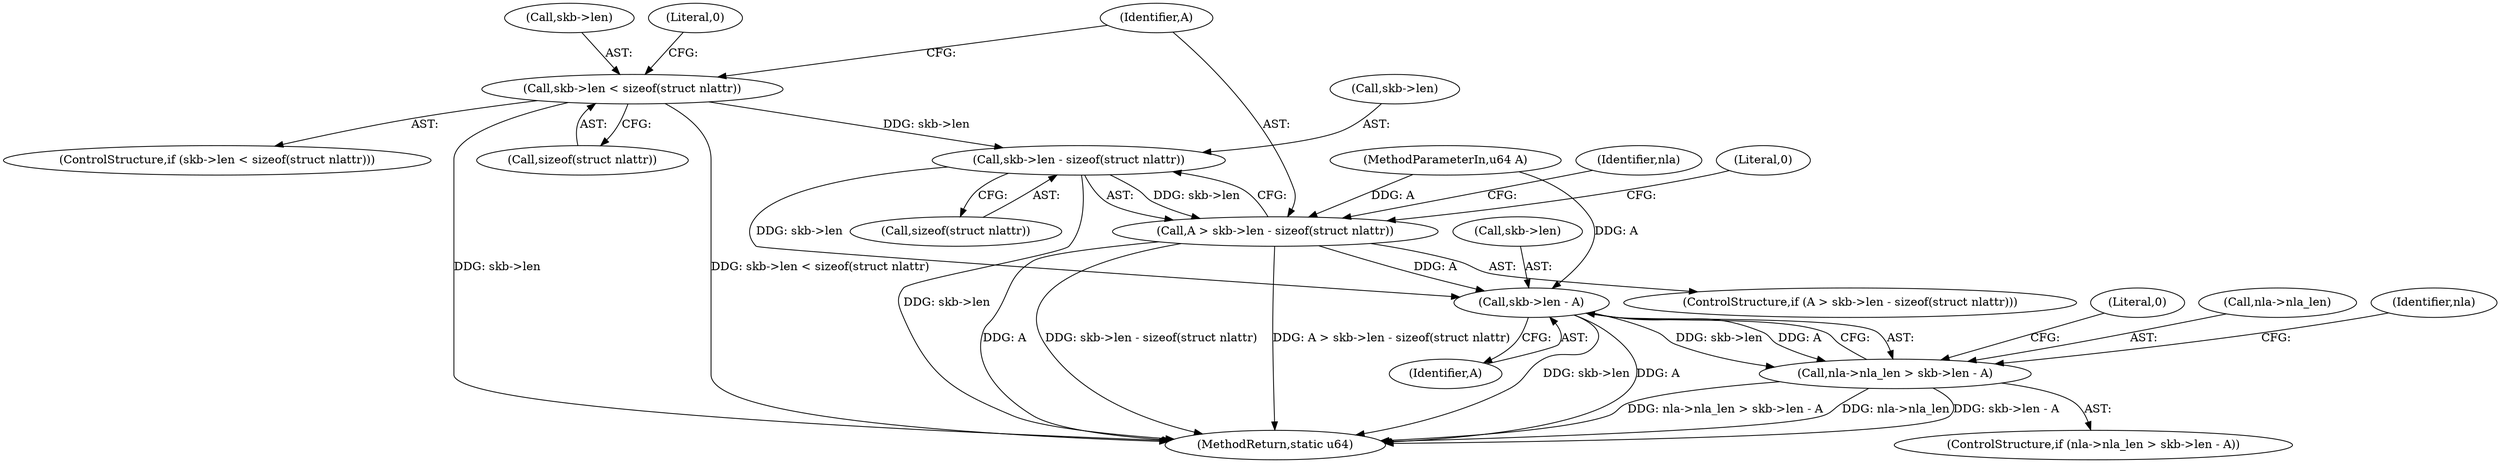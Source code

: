 digraph "0_linux_05ab8f2647e4221cbdb3856dd7d32bd5407316b3_0@API" {
"1000133" [label="(Call,skb->len - sizeof(struct nlattr))"];
"1000122" [label="(Call,skb->len < sizeof(struct nlattr))"];
"1000131" [label="(Call,A > skb->len - sizeof(struct nlattr))"];
"1000156" [label="(Call,skb->len - A)"];
"1000152" [label="(Call,nla->nla_len > skb->len - A)"];
"1000157" [label="(Call,skb->len)"];
"1000162" [label="(Literal,0)"];
"1000142" [label="(Identifier,nla)"];
"1000140" [label="(Literal,0)"];
"1000153" [label="(Call,nla->nla_len)"];
"1000156" [label="(Call,skb->len - A)"];
"1000123" [label="(Call,skb->len)"];
"1000129" [label="(Literal,0)"];
"1000151" [label="(ControlStructure,if (nla->nla_len > skb->len - A))"];
"1000164" [label="(Identifier,nla)"];
"1000160" [label="(Identifier,A)"];
"1000131" [label="(Call,A > skb->len - sizeof(struct nlattr))"];
"1000133" [label="(Call,skb->len - sizeof(struct nlattr))"];
"1000134" [label="(Call,skb->len)"];
"1000122" [label="(Call,skb->len < sizeof(struct nlattr))"];
"1000152" [label="(Call,nla->nla_len > skb->len - A)"];
"1000126" [label="(Call,sizeof(struct nlattr))"];
"1000102" [label="(MethodParameterIn,u64 A)"];
"1000132" [label="(Identifier,A)"];
"1000137" [label="(Call,sizeof(struct nlattr))"];
"1000130" [label="(ControlStructure,if (A > skb->len - sizeof(struct nlattr)))"];
"1000121" [label="(ControlStructure,if (skb->len < sizeof(struct nlattr)))"];
"1000182" [label="(MethodReturn,static u64)"];
"1000133" -> "1000131"  [label="AST: "];
"1000133" -> "1000137"  [label="CFG: "];
"1000134" -> "1000133"  [label="AST: "];
"1000137" -> "1000133"  [label="AST: "];
"1000131" -> "1000133"  [label="CFG: "];
"1000133" -> "1000182"  [label="DDG: skb->len"];
"1000133" -> "1000131"  [label="DDG: skb->len"];
"1000122" -> "1000133"  [label="DDG: skb->len"];
"1000133" -> "1000156"  [label="DDG: skb->len"];
"1000122" -> "1000121"  [label="AST: "];
"1000122" -> "1000126"  [label="CFG: "];
"1000123" -> "1000122"  [label="AST: "];
"1000126" -> "1000122"  [label="AST: "];
"1000129" -> "1000122"  [label="CFG: "];
"1000132" -> "1000122"  [label="CFG: "];
"1000122" -> "1000182"  [label="DDG: skb->len"];
"1000122" -> "1000182"  [label="DDG: skb->len < sizeof(struct nlattr)"];
"1000131" -> "1000130"  [label="AST: "];
"1000132" -> "1000131"  [label="AST: "];
"1000140" -> "1000131"  [label="CFG: "];
"1000142" -> "1000131"  [label="CFG: "];
"1000131" -> "1000182"  [label="DDG: A"];
"1000131" -> "1000182"  [label="DDG: skb->len - sizeof(struct nlattr)"];
"1000131" -> "1000182"  [label="DDG: A > skb->len - sizeof(struct nlattr)"];
"1000102" -> "1000131"  [label="DDG: A"];
"1000131" -> "1000156"  [label="DDG: A"];
"1000156" -> "1000152"  [label="AST: "];
"1000156" -> "1000160"  [label="CFG: "];
"1000157" -> "1000156"  [label="AST: "];
"1000160" -> "1000156"  [label="AST: "];
"1000152" -> "1000156"  [label="CFG: "];
"1000156" -> "1000182"  [label="DDG: skb->len"];
"1000156" -> "1000182"  [label="DDG: A"];
"1000156" -> "1000152"  [label="DDG: skb->len"];
"1000156" -> "1000152"  [label="DDG: A"];
"1000102" -> "1000156"  [label="DDG: A"];
"1000152" -> "1000151"  [label="AST: "];
"1000153" -> "1000152"  [label="AST: "];
"1000162" -> "1000152"  [label="CFG: "];
"1000164" -> "1000152"  [label="CFG: "];
"1000152" -> "1000182"  [label="DDG: nla->nla_len > skb->len - A"];
"1000152" -> "1000182"  [label="DDG: nla->nla_len"];
"1000152" -> "1000182"  [label="DDG: skb->len - A"];
}

